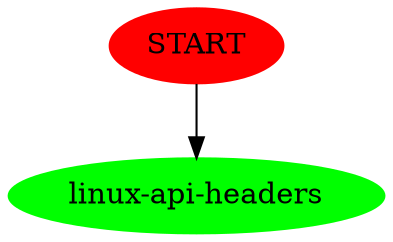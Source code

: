digraph G { START [color=red, style=filled];
node [style=filled, color=green];
 "START" -> "linux-api-headers";
}
